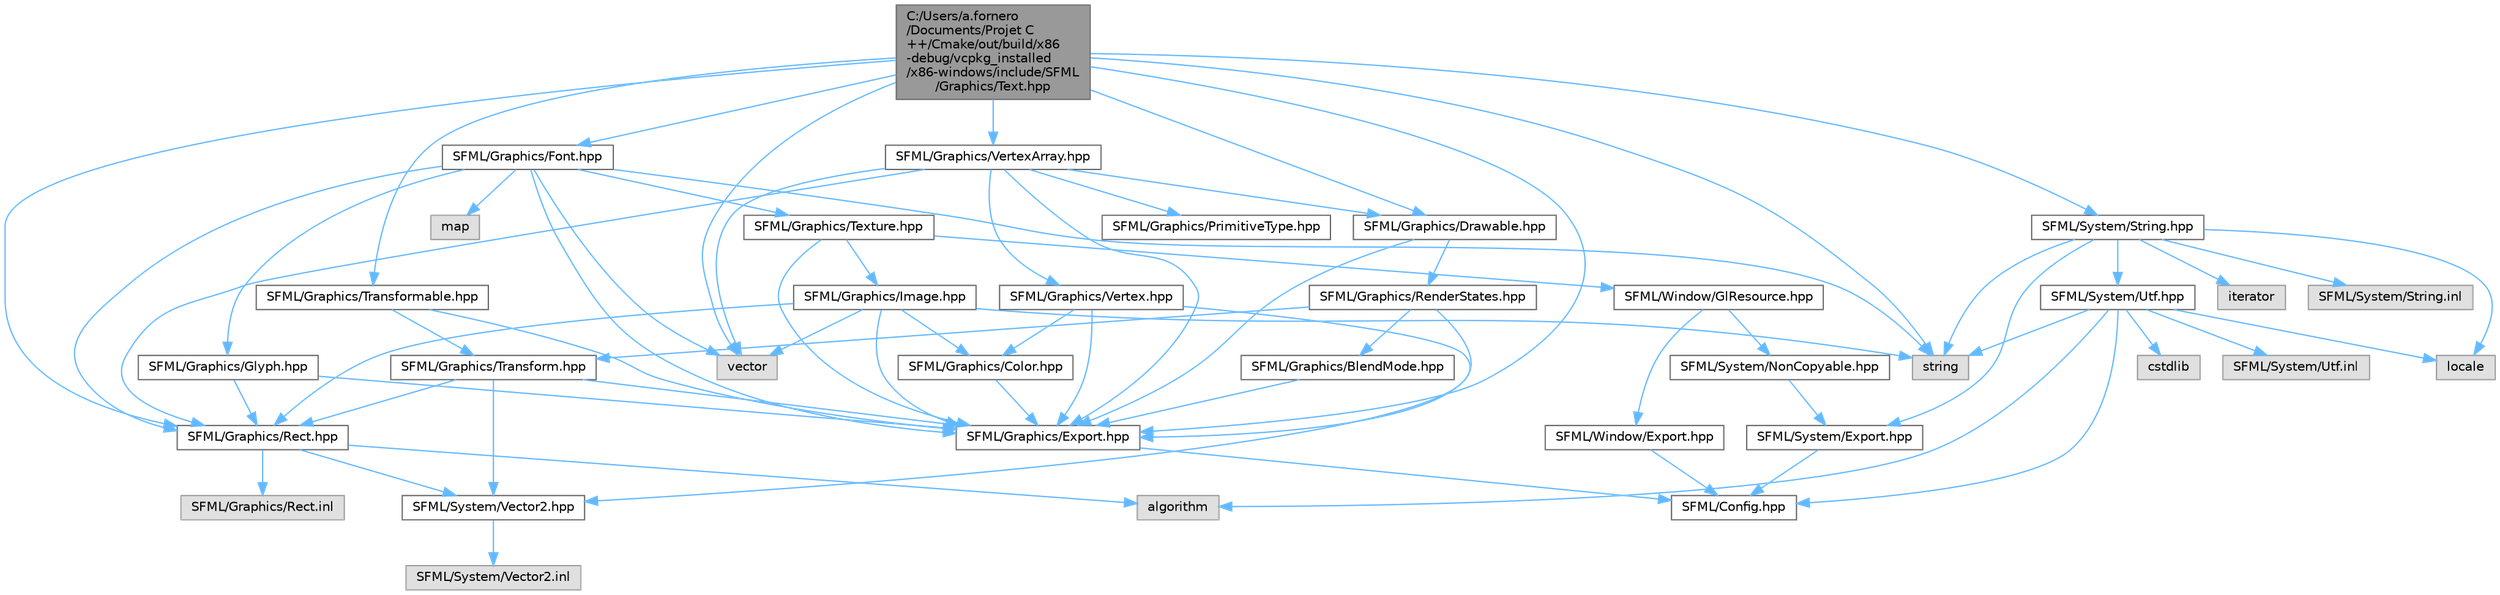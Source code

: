 digraph "C:/Users/a.fornero/Documents/Projet C++/Cmake/out/build/x86-debug/vcpkg_installed/x86-windows/include/SFML/Graphics/Text.hpp"
{
 // LATEX_PDF_SIZE
  bgcolor="transparent";
  edge [fontname=Helvetica,fontsize=10,labelfontname=Helvetica,labelfontsize=10];
  node [fontname=Helvetica,fontsize=10,shape=box,height=0.2,width=0.4];
  Node1 [id="Node000001",label="C:/Users/a.fornero\l/Documents/Projet C\l++/Cmake/out/build/x86\l-debug/vcpkg_installed\l/x86-windows/include/SFML\l/Graphics/Text.hpp",height=0.2,width=0.4,color="gray40", fillcolor="grey60", style="filled", fontcolor="black",tooltip=" "];
  Node1 -> Node2 [id="edge1_Node000001_Node000002",color="steelblue1",style="solid",tooltip=" "];
  Node2 [id="Node000002",label="SFML/Graphics/Export.hpp",height=0.2,width=0.4,color="grey40", fillcolor="white", style="filled",URL="$_graphics_2_export_8hpp.html",tooltip=" "];
  Node2 -> Node3 [id="edge2_Node000002_Node000003",color="steelblue1",style="solid",tooltip=" "];
  Node3 [id="Node000003",label="SFML/Config.hpp",height=0.2,width=0.4,color="grey40", fillcolor="white", style="filled",URL="$_config_8hpp.html",tooltip=" "];
  Node1 -> Node4 [id="edge3_Node000001_Node000004",color="steelblue1",style="solid",tooltip=" "];
  Node4 [id="Node000004",label="SFML/Graphics/Drawable.hpp",height=0.2,width=0.4,color="grey40", fillcolor="white", style="filled",URL="$_drawable_8hpp.html",tooltip=" "];
  Node4 -> Node2 [id="edge4_Node000004_Node000002",color="steelblue1",style="solid",tooltip=" "];
  Node4 -> Node5 [id="edge5_Node000004_Node000005",color="steelblue1",style="solid",tooltip=" "];
  Node5 [id="Node000005",label="SFML/Graphics/RenderStates.hpp",height=0.2,width=0.4,color="grey40", fillcolor="white", style="filled",URL="$_render_states_8hpp.html",tooltip=" "];
  Node5 -> Node2 [id="edge6_Node000005_Node000002",color="steelblue1",style="solid",tooltip=" "];
  Node5 -> Node6 [id="edge7_Node000005_Node000006",color="steelblue1",style="solid",tooltip=" "];
  Node6 [id="Node000006",label="SFML/Graphics/BlendMode.hpp",height=0.2,width=0.4,color="grey40", fillcolor="white", style="filled",URL="$_blend_mode_8hpp.html",tooltip=" "];
  Node6 -> Node2 [id="edge8_Node000006_Node000002",color="steelblue1",style="solid",tooltip=" "];
  Node5 -> Node7 [id="edge9_Node000005_Node000007",color="steelblue1",style="solid",tooltip=" "];
  Node7 [id="Node000007",label="SFML/Graphics/Transform.hpp",height=0.2,width=0.4,color="grey40", fillcolor="white", style="filled",URL="$_transform_8hpp.html",tooltip=" "];
  Node7 -> Node2 [id="edge10_Node000007_Node000002",color="steelblue1",style="solid",tooltip=" "];
  Node7 -> Node8 [id="edge11_Node000007_Node000008",color="steelblue1",style="solid",tooltip=" "];
  Node8 [id="Node000008",label="SFML/Graphics/Rect.hpp",height=0.2,width=0.4,color="grey40", fillcolor="white", style="filled",URL="$_rect_8hpp.html",tooltip=" "];
  Node8 -> Node9 [id="edge12_Node000008_Node000009",color="steelblue1",style="solid",tooltip=" "];
  Node9 [id="Node000009",label="SFML/System/Vector2.hpp",height=0.2,width=0.4,color="grey40", fillcolor="white", style="filled",URL="$_vector2_8hpp.html",tooltip=" "];
  Node9 -> Node10 [id="edge13_Node000009_Node000010",color="steelblue1",style="solid",tooltip=" "];
  Node10 [id="Node000010",label="SFML/System/Vector2.inl",height=0.2,width=0.4,color="grey60", fillcolor="#E0E0E0", style="filled",tooltip=" "];
  Node8 -> Node11 [id="edge14_Node000008_Node000011",color="steelblue1",style="solid",tooltip=" "];
  Node11 [id="Node000011",label="algorithm",height=0.2,width=0.4,color="grey60", fillcolor="#E0E0E0", style="filled",tooltip=" "];
  Node8 -> Node12 [id="edge15_Node000008_Node000012",color="steelblue1",style="solid",tooltip=" "];
  Node12 [id="Node000012",label="SFML/Graphics/Rect.inl",height=0.2,width=0.4,color="grey60", fillcolor="#E0E0E0", style="filled",tooltip=" "];
  Node7 -> Node9 [id="edge16_Node000007_Node000009",color="steelblue1",style="solid",tooltip=" "];
  Node1 -> Node13 [id="edge17_Node000001_Node000013",color="steelblue1",style="solid",tooltip=" "];
  Node13 [id="Node000013",label="SFML/Graphics/Transformable.hpp",height=0.2,width=0.4,color="grey40", fillcolor="white", style="filled",URL="$_transformable_8hpp.html",tooltip=" "];
  Node13 -> Node2 [id="edge18_Node000013_Node000002",color="steelblue1",style="solid",tooltip=" "];
  Node13 -> Node7 [id="edge19_Node000013_Node000007",color="steelblue1",style="solid",tooltip=" "];
  Node1 -> Node14 [id="edge20_Node000001_Node000014",color="steelblue1",style="solid",tooltip=" "];
  Node14 [id="Node000014",label="SFML/Graphics/Font.hpp",height=0.2,width=0.4,color="grey40", fillcolor="white", style="filled",URL="$_font_8hpp.html",tooltip=" "];
  Node14 -> Node2 [id="edge21_Node000014_Node000002",color="steelblue1",style="solid",tooltip=" "];
  Node14 -> Node15 [id="edge22_Node000014_Node000015",color="steelblue1",style="solid",tooltip=" "];
  Node15 [id="Node000015",label="SFML/Graphics/Glyph.hpp",height=0.2,width=0.4,color="grey40", fillcolor="white", style="filled",URL="$_glyph_8hpp.html",tooltip=" "];
  Node15 -> Node2 [id="edge23_Node000015_Node000002",color="steelblue1",style="solid",tooltip=" "];
  Node15 -> Node8 [id="edge24_Node000015_Node000008",color="steelblue1",style="solid",tooltip=" "];
  Node14 -> Node16 [id="edge25_Node000014_Node000016",color="steelblue1",style="solid",tooltip=" "];
  Node16 [id="Node000016",label="SFML/Graphics/Texture.hpp",height=0.2,width=0.4,color="grey40", fillcolor="white", style="filled",URL="$_texture_8hpp.html",tooltip=" "];
  Node16 -> Node2 [id="edge26_Node000016_Node000002",color="steelblue1",style="solid",tooltip=" "];
  Node16 -> Node17 [id="edge27_Node000016_Node000017",color="steelblue1",style="solid",tooltip=" "];
  Node17 [id="Node000017",label="SFML/Graphics/Image.hpp",height=0.2,width=0.4,color="grey40", fillcolor="white", style="filled",URL="$_image_8hpp.html",tooltip=" "];
  Node17 -> Node2 [id="edge28_Node000017_Node000002",color="steelblue1",style="solid",tooltip=" "];
  Node17 -> Node18 [id="edge29_Node000017_Node000018",color="steelblue1",style="solid",tooltip=" "];
  Node18 [id="Node000018",label="SFML/Graphics/Color.hpp",height=0.2,width=0.4,color="grey40", fillcolor="white", style="filled",URL="$_color_8hpp.html",tooltip=" "];
  Node18 -> Node2 [id="edge30_Node000018_Node000002",color="steelblue1",style="solid",tooltip=" "];
  Node17 -> Node8 [id="edge31_Node000017_Node000008",color="steelblue1",style="solid",tooltip=" "];
  Node17 -> Node19 [id="edge32_Node000017_Node000019",color="steelblue1",style="solid",tooltip=" "];
  Node19 [id="Node000019",label="string",height=0.2,width=0.4,color="grey60", fillcolor="#E0E0E0", style="filled",tooltip=" "];
  Node17 -> Node20 [id="edge33_Node000017_Node000020",color="steelblue1",style="solid",tooltip=" "];
  Node20 [id="Node000020",label="vector",height=0.2,width=0.4,color="grey60", fillcolor="#E0E0E0", style="filled",tooltip=" "];
  Node16 -> Node21 [id="edge34_Node000016_Node000021",color="steelblue1",style="solid",tooltip=" "];
  Node21 [id="Node000021",label="SFML/Window/GlResource.hpp",height=0.2,width=0.4,color="grey40", fillcolor="white", style="filled",URL="$_gl_resource_8hpp.html",tooltip=" "];
  Node21 -> Node22 [id="edge35_Node000021_Node000022",color="steelblue1",style="solid",tooltip=" "];
  Node22 [id="Node000022",label="SFML/Window/Export.hpp",height=0.2,width=0.4,color="grey40", fillcolor="white", style="filled",URL="$_window_2_export_8hpp.html",tooltip=" "];
  Node22 -> Node3 [id="edge36_Node000022_Node000003",color="steelblue1",style="solid",tooltip=" "];
  Node21 -> Node23 [id="edge37_Node000021_Node000023",color="steelblue1",style="solid",tooltip=" "];
  Node23 [id="Node000023",label="SFML/System/NonCopyable.hpp",height=0.2,width=0.4,color="grey40", fillcolor="white", style="filled",URL="$_non_copyable_8hpp.html",tooltip=" "];
  Node23 -> Node24 [id="edge38_Node000023_Node000024",color="steelblue1",style="solid",tooltip=" "];
  Node24 [id="Node000024",label="SFML/System/Export.hpp",height=0.2,width=0.4,color="grey40", fillcolor="white", style="filled",URL="$_system_2_export_8hpp.html",tooltip=" "];
  Node24 -> Node3 [id="edge39_Node000024_Node000003",color="steelblue1",style="solid",tooltip=" "];
  Node14 -> Node8 [id="edge40_Node000014_Node000008",color="steelblue1",style="solid",tooltip=" "];
  Node14 -> Node25 [id="edge41_Node000014_Node000025",color="steelblue1",style="solid",tooltip=" "];
  Node25 [id="Node000025",label="map",height=0.2,width=0.4,color="grey60", fillcolor="#E0E0E0", style="filled",tooltip=" "];
  Node14 -> Node19 [id="edge42_Node000014_Node000019",color="steelblue1",style="solid",tooltip=" "];
  Node14 -> Node20 [id="edge43_Node000014_Node000020",color="steelblue1",style="solid",tooltip=" "];
  Node1 -> Node8 [id="edge44_Node000001_Node000008",color="steelblue1",style="solid",tooltip=" "];
  Node1 -> Node26 [id="edge45_Node000001_Node000026",color="steelblue1",style="solid",tooltip=" "];
  Node26 [id="Node000026",label="SFML/Graphics/VertexArray.hpp",height=0.2,width=0.4,color="grey40", fillcolor="white", style="filled",URL="$_vertex_array_8hpp.html",tooltip=" "];
  Node26 -> Node2 [id="edge46_Node000026_Node000002",color="steelblue1",style="solid",tooltip=" "];
  Node26 -> Node27 [id="edge47_Node000026_Node000027",color="steelblue1",style="solid",tooltip=" "];
  Node27 [id="Node000027",label="SFML/Graphics/Vertex.hpp",height=0.2,width=0.4,color="grey40", fillcolor="white", style="filled",URL="$_vertex_8hpp.html",tooltip=" "];
  Node27 -> Node2 [id="edge48_Node000027_Node000002",color="steelblue1",style="solid",tooltip=" "];
  Node27 -> Node18 [id="edge49_Node000027_Node000018",color="steelblue1",style="solid",tooltip=" "];
  Node27 -> Node9 [id="edge50_Node000027_Node000009",color="steelblue1",style="solid",tooltip=" "];
  Node26 -> Node28 [id="edge51_Node000026_Node000028",color="steelblue1",style="solid",tooltip=" "];
  Node28 [id="Node000028",label="SFML/Graphics/PrimitiveType.hpp",height=0.2,width=0.4,color="grey40", fillcolor="white", style="filled",URL="$_primitive_type_8hpp.html",tooltip=" "];
  Node26 -> Node8 [id="edge52_Node000026_Node000008",color="steelblue1",style="solid",tooltip=" "];
  Node26 -> Node4 [id="edge53_Node000026_Node000004",color="steelblue1",style="solid",tooltip=" "];
  Node26 -> Node20 [id="edge54_Node000026_Node000020",color="steelblue1",style="solid",tooltip=" "];
  Node1 -> Node29 [id="edge55_Node000001_Node000029",color="steelblue1",style="solid",tooltip=" "];
  Node29 [id="Node000029",label="SFML/System/String.hpp",height=0.2,width=0.4,color="grey40", fillcolor="white", style="filled",URL="$_string_8hpp.html",tooltip=" "];
  Node29 -> Node24 [id="edge56_Node000029_Node000024",color="steelblue1",style="solid",tooltip=" "];
  Node29 -> Node30 [id="edge57_Node000029_Node000030",color="steelblue1",style="solid",tooltip=" "];
  Node30 [id="Node000030",label="SFML/System/Utf.hpp",height=0.2,width=0.4,color="grey40", fillcolor="white", style="filled",URL="$_utf_8hpp.html",tooltip=" "];
  Node30 -> Node3 [id="edge58_Node000030_Node000003",color="steelblue1",style="solid",tooltip=" "];
  Node30 -> Node11 [id="edge59_Node000030_Node000011",color="steelblue1",style="solid",tooltip=" "];
  Node30 -> Node31 [id="edge60_Node000030_Node000031",color="steelblue1",style="solid",tooltip=" "];
  Node31 [id="Node000031",label="locale",height=0.2,width=0.4,color="grey60", fillcolor="#E0E0E0", style="filled",tooltip=" "];
  Node30 -> Node19 [id="edge61_Node000030_Node000019",color="steelblue1",style="solid",tooltip=" "];
  Node30 -> Node32 [id="edge62_Node000030_Node000032",color="steelblue1",style="solid",tooltip=" "];
  Node32 [id="Node000032",label="cstdlib",height=0.2,width=0.4,color="grey60", fillcolor="#E0E0E0", style="filled",tooltip=" "];
  Node30 -> Node33 [id="edge63_Node000030_Node000033",color="steelblue1",style="solid",tooltip=" "];
  Node33 [id="Node000033",label="SFML/System/Utf.inl",height=0.2,width=0.4,color="grey60", fillcolor="#E0E0E0", style="filled",tooltip=" "];
  Node29 -> Node34 [id="edge64_Node000029_Node000034",color="steelblue1",style="solid",tooltip=" "];
  Node34 [id="Node000034",label="iterator",height=0.2,width=0.4,color="grey60", fillcolor="#E0E0E0", style="filled",tooltip=" "];
  Node29 -> Node31 [id="edge65_Node000029_Node000031",color="steelblue1",style="solid",tooltip=" "];
  Node29 -> Node19 [id="edge66_Node000029_Node000019",color="steelblue1",style="solid",tooltip=" "];
  Node29 -> Node35 [id="edge67_Node000029_Node000035",color="steelblue1",style="solid",tooltip=" "];
  Node35 [id="Node000035",label="SFML/System/String.inl",height=0.2,width=0.4,color="grey60", fillcolor="#E0E0E0", style="filled",tooltip=" "];
  Node1 -> Node19 [id="edge68_Node000001_Node000019",color="steelblue1",style="solid",tooltip=" "];
  Node1 -> Node20 [id="edge69_Node000001_Node000020",color="steelblue1",style="solid",tooltip=" "];
}
